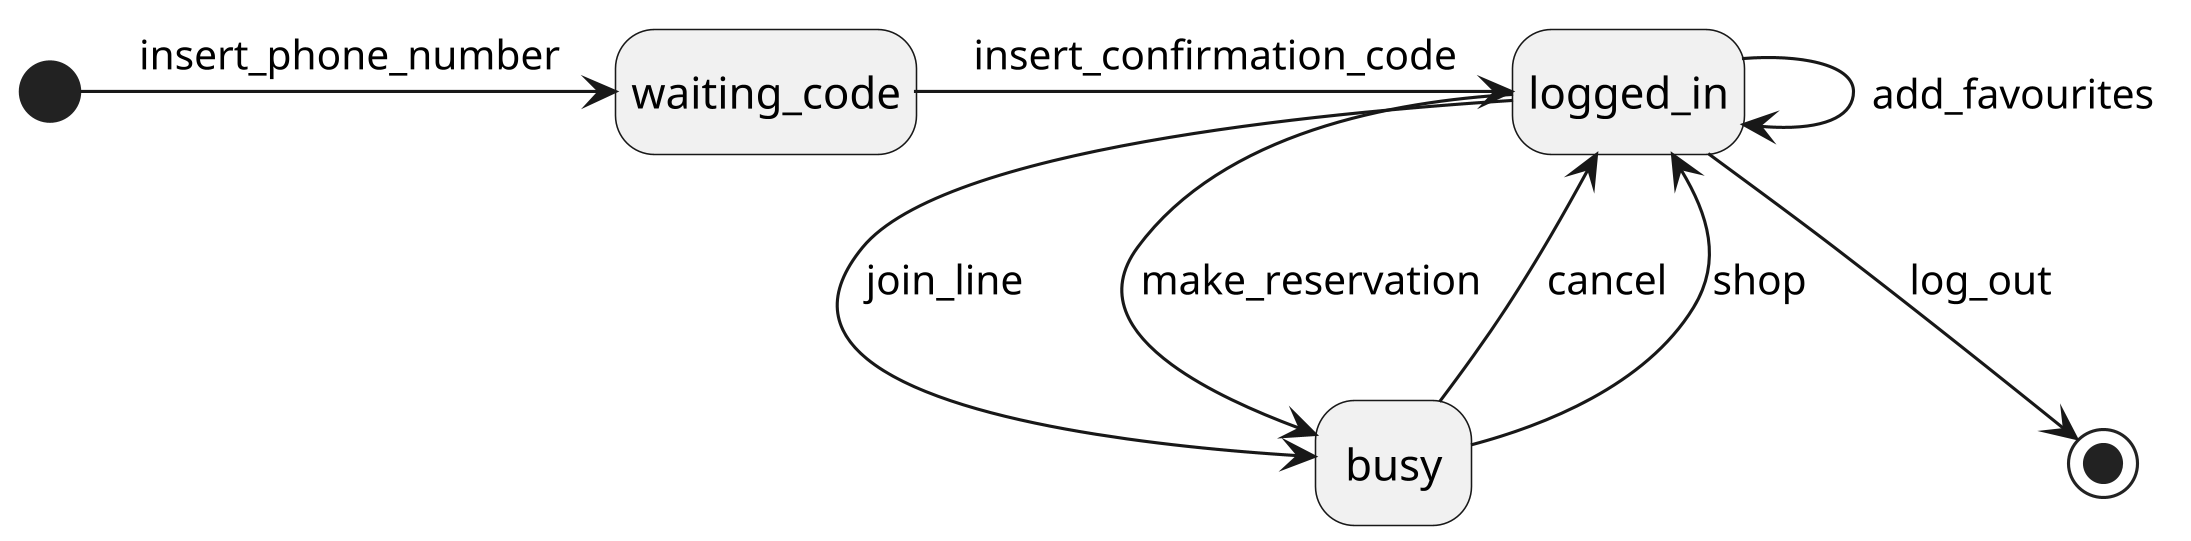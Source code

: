 @startuml visit_state_diagram
hide empty description
skinparam dpi 300
skinparam ActorFontSize 15
skinparam UsecaseFontSize 12

[*] -> waiting_code : insert_phone_number
waiting_code -> logged_in : insert_confirmation_code
logged_in -> logged_in : add_favourites
logged_in --> busy : join_line
logged_in --> busy : make_reservation
busy -> logged_in : cancel
busy -> logged_in : shop

logged_in --> [*] : log_out

@enduml
